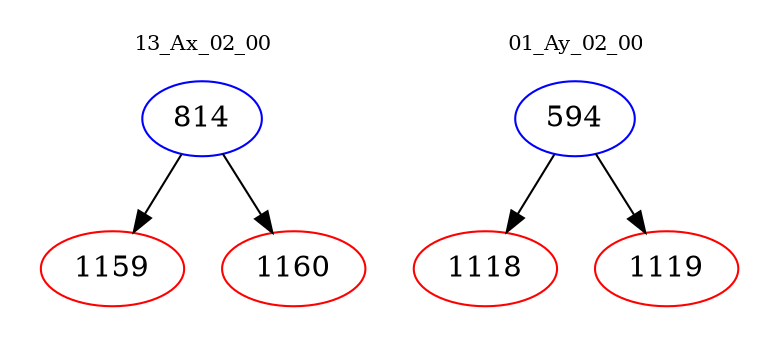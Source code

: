digraph{
subgraph cluster_0 {
color = white
label = "13_Ax_02_00";
fontsize=10;
T0_814 [label="814", color="blue"]
T0_814 -> T0_1159 [color="black"]
T0_1159 [label="1159", color="red"]
T0_814 -> T0_1160 [color="black"]
T0_1160 [label="1160", color="red"]
}
subgraph cluster_1 {
color = white
label = "01_Ay_02_00";
fontsize=10;
T1_594 [label="594", color="blue"]
T1_594 -> T1_1118 [color="black"]
T1_1118 [label="1118", color="red"]
T1_594 -> T1_1119 [color="black"]
T1_1119 [label="1119", color="red"]
}
}
